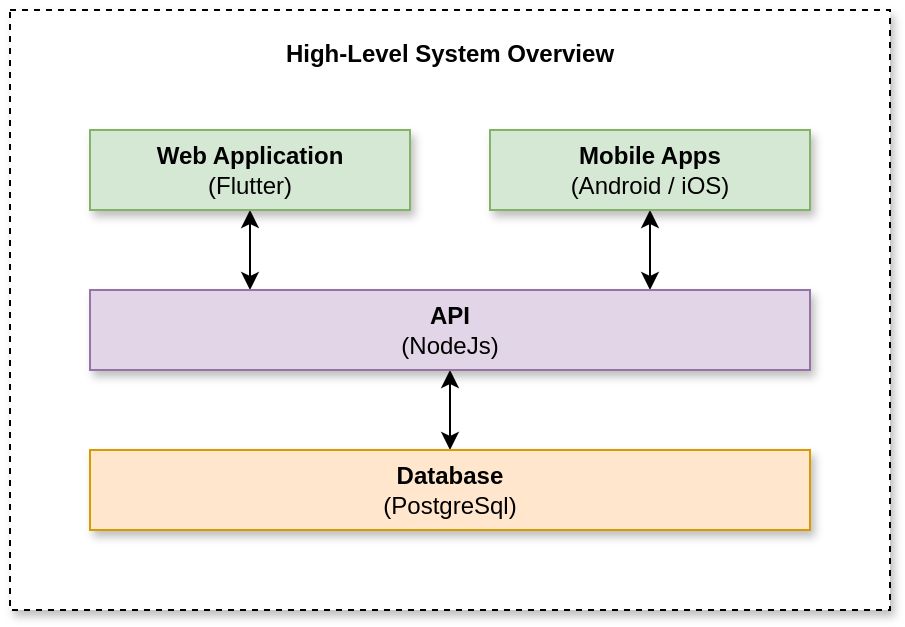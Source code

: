 <mxfile version="14.5.8" type="github">
  <diagram id="U-swUkSLL4hSnKlAHig4" name="Page-1">
    <mxGraphModel dx="2062" dy="768" grid="1" gridSize="10" guides="1" tooltips="1" connect="1" arrows="1" fold="1" page="1" pageScale="1" pageWidth="827" pageHeight="1169" math="0" shadow="0">
      <root>
        <mxCell id="0" />
        <mxCell id="1" parent="0" />
        <mxCell id="uuoCzFLoCog_ADUmBHbz-1" value="&lt;b&gt;High-Level System Overview&lt;/b&gt;" style="rounded=0;whiteSpace=wrap;html=1;dashed=1;verticalAlign=top;spacing=10;shadow=1;" vertex="1" parent="1">
          <mxGeometry x="160" y="180" width="440" height="300" as="geometry" />
        </mxCell>
        <mxCell id="bVrPOfwBORDtt6yFGAg--6" style="edgeStyle=orthogonalEdgeStyle;rounded=0;orthogonalLoop=1;jettySize=auto;html=1;exitX=0.5;exitY=1;exitDx=0;exitDy=0;startArrow=classic;startFill=1;" parent="1" source="bVrPOfwBORDtt6yFGAg--1" edge="1">
          <mxGeometry relative="1" as="geometry">
            <mxPoint x="280" y="320" as="targetPoint" />
          </mxGeometry>
        </mxCell>
        <mxCell id="bVrPOfwBORDtt6yFGAg--1" value="&lt;b&gt;Web Application&lt;/b&gt;&lt;br&gt;(Flutter)" style="rounded=0;whiteSpace=wrap;html=1;fillColor=#d5e8d4;strokeColor=#82b366;shadow=1;" parent="1" vertex="1">
          <mxGeometry x="200" y="240" width="160" height="40" as="geometry" />
        </mxCell>
        <mxCell id="bVrPOfwBORDtt6yFGAg--7" style="edgeStyle=orthogonalEdgeStyle;rounded=0;orthogonalLoop=1;jettySize=auto;html=1;exitX=0.5;exitY=1;exitDx=0;exitDy=0;startArrow=classic;startFill=1;" parent="1" source="bVrPOfwBORDtt6yFGAg--2" edge="1">
          <mxGeometry relative="1" as="geometry">
            <mxPoint x="480" y="320" as="targetPoint" />
          </mxGeometry>
        </mxCell>
        <mxCell id="bVrPOfwBORDtt6yFGAg--2" value="&lt;b&gt;Mobile Apps&lt;/b&gt;&lt;br&gt;(Android / iOS)" style="rounded=0;whiteSpace=wrap;html=1;fillColor=#d5e8d4;strokeColor=#82b366;shadow=1;" parent="1" vertex="1">
          <mxGeometry x="400" y="240" width="160" height="40" as="geometry" />
        </mxCell>
        <mxCell id="bVrPOfwBORDtt6yFGAg--8" style="edgeStyle=orthogonalEdgeStyle;rounded=0;orthogonalLoop=1;jettySize=auto;html=1;exitX=0.5;exitY=1;exitDx=0;exitDy=0;startArrow=classic;startFill=1;" parent="1" source="bVrPOfwBORDtt6yFGAg--3" edge="1">
          <mxGeometry relative="1" as="geometry">
            <mxPoint x="380" y="400" as="targetPoint" />
          </mxGeometry>
        </mxCell>
        <mxCell id="bVrPOfwBORDtt6yFGAg--3" value="&lt;b&gt;API&lt;br&gt;&lt;/b&gt;(NodeJs)" style="rounded=0;whiteSpace=wrap;html=1;fillColor=#e1d5e7;strokeColor=#9673a6;shadow=1;" parent="1" vertex="1">
          <mxGeometry x="200" y="320" width="360" height="40" as="geometry" />
        </mxCell>
        <mxCell id="bVrPOfwBORDtt6yFGAg--4" value="&lt;b&gt;Database&lt;/b&gt;&lt;br&gt;(PostgreSql)" style="rounded=0;whiteSpace=wrap;html=1;fillColor=#ffe6cc;strokeColor=#d79b00;shadow=1;" parent="1" vertex="1">
          <mxGeometry x="200" y="400" width="360" height="40" as="geometry" />
        </mxCell>
      </root>
    </mxGraphModel>
  </diagram>
</mxfile>
